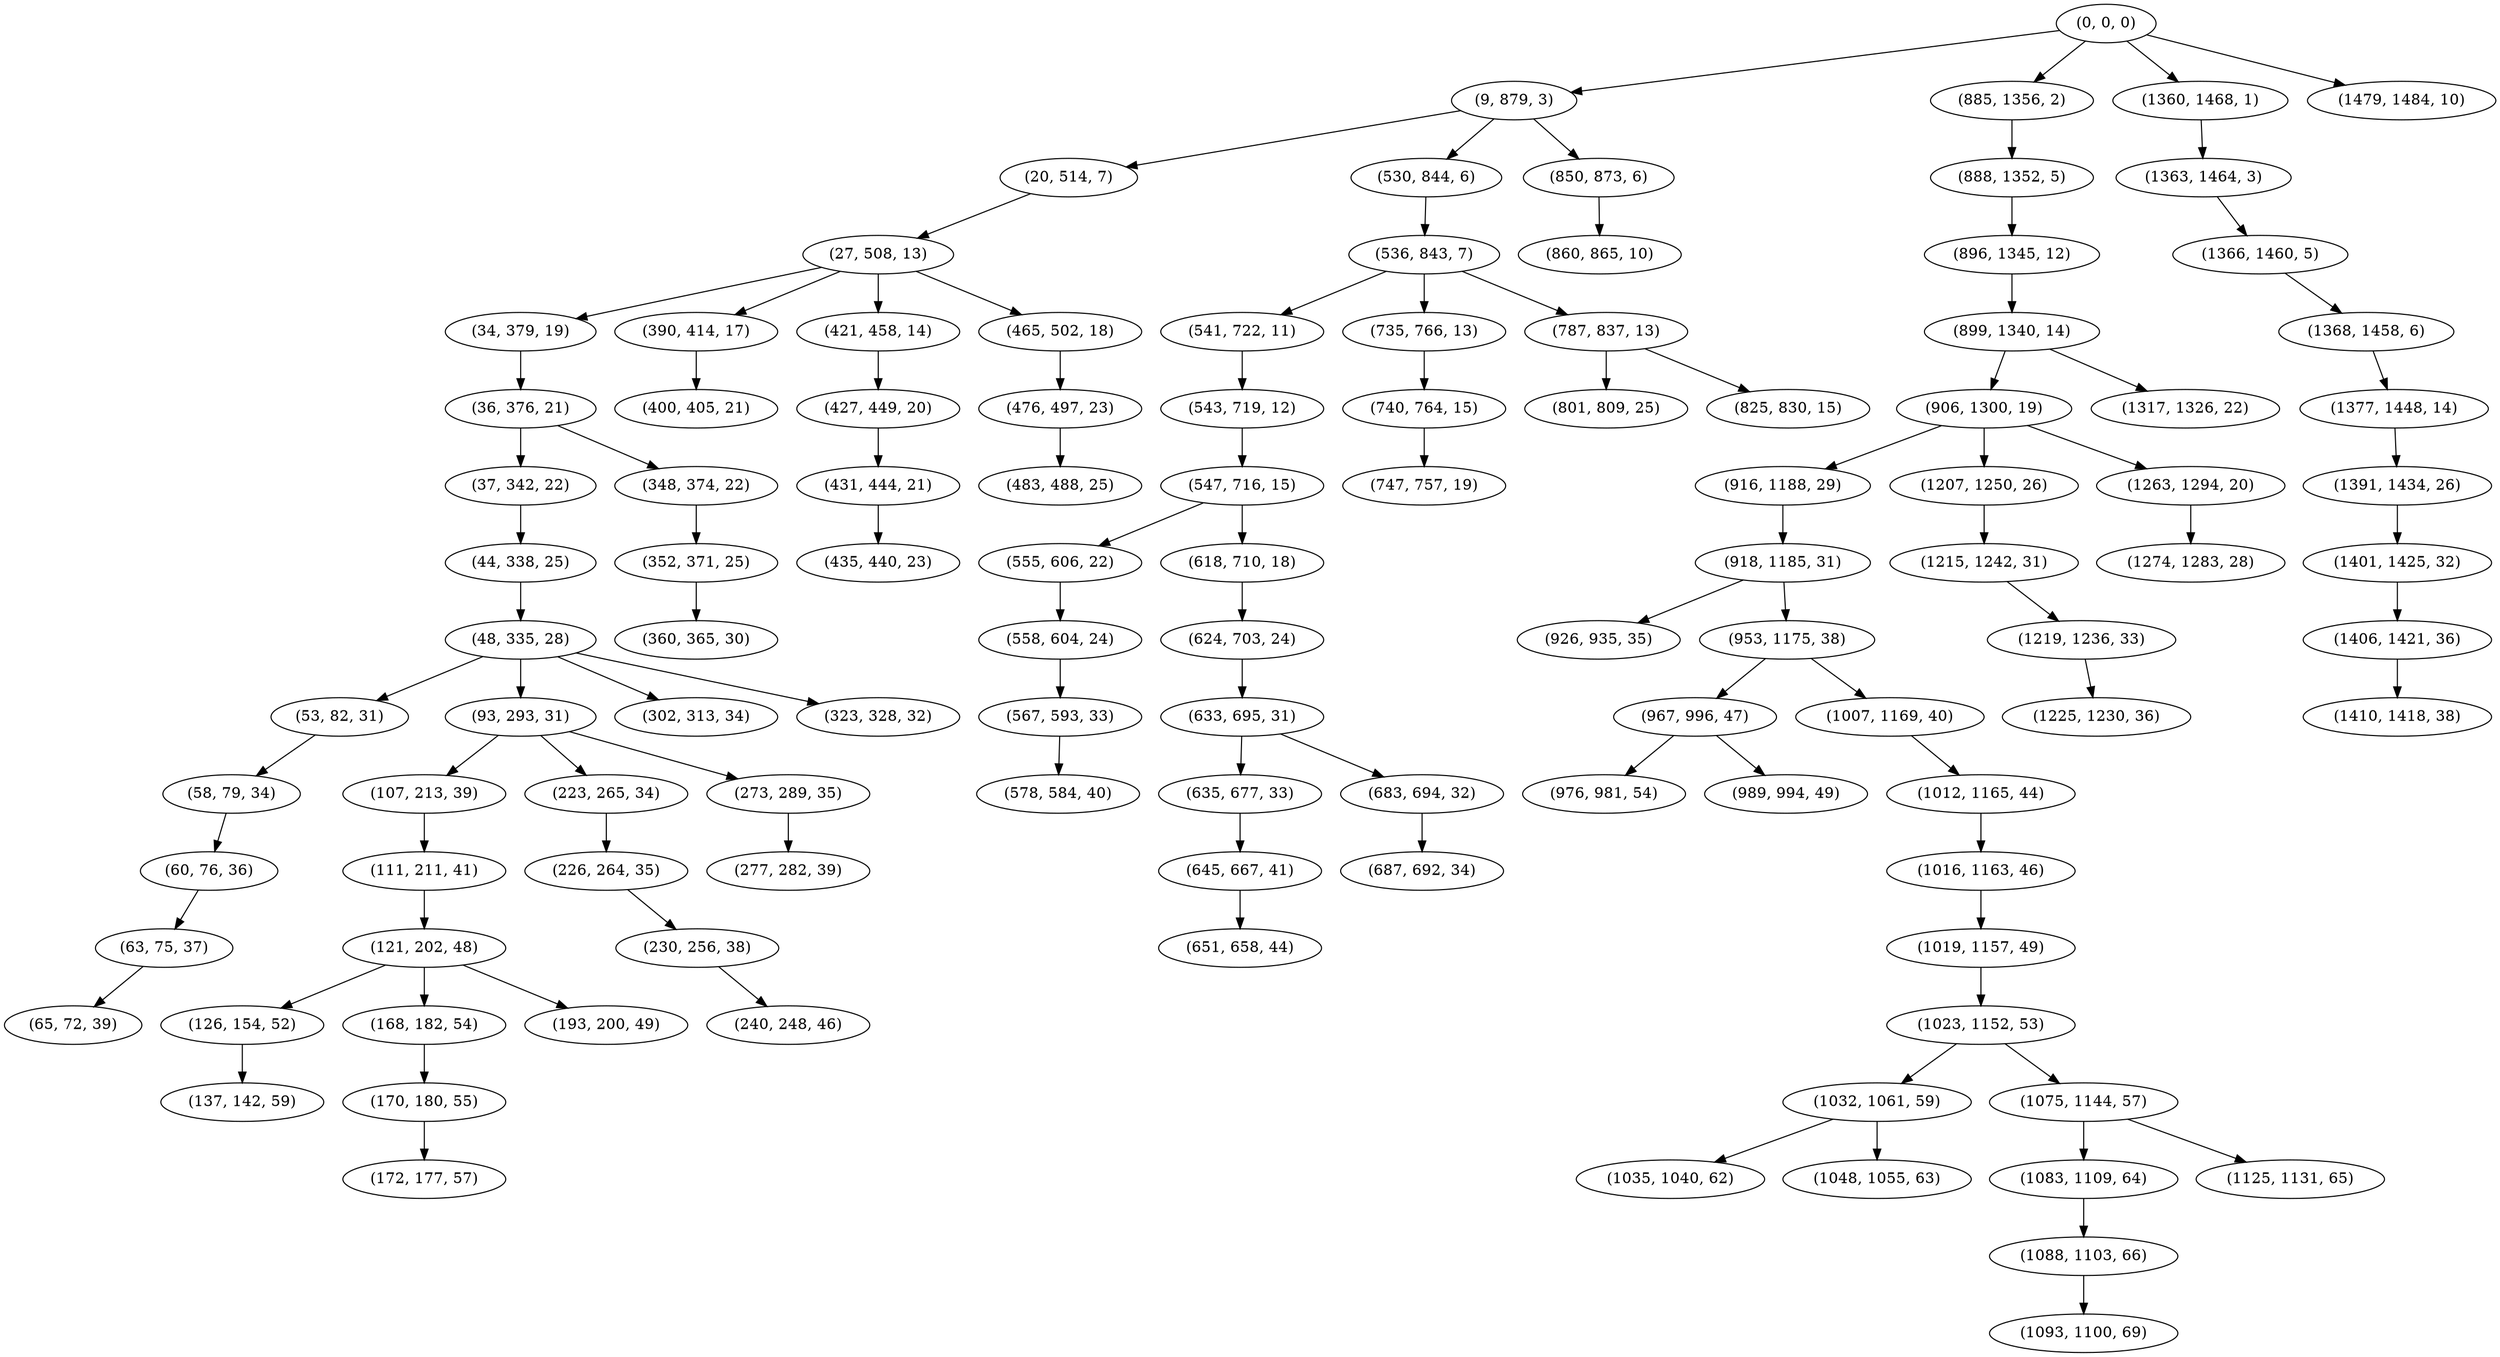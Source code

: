 digraph tree {
    "(0, 0, 0)";
    "(9, 879, 3)";
    "(20, 514, 7)";
    "(27, 508, 13)";
    "(34, 379, 19)";
    "(36, 376, 21)";
    "(37, 342, 22)";
    "(44, 338, 25)";
    "(48, 335, 28)";
    "(53, 82, 31)";
    "(58, 79, 34)";
    "(60, 76, 36)";
    "(63, 75, 37)";
    "(65, 72, 39)";
    "(93, 293, 31)";
    "(107, 213, 39)";
    "(111, 211, 41)";
    "(121, 202, 48)";
    "(126, 154, 52)";
    "(137, 142, 59)";
    "(168, 182, 54)";
    "(170, 180, 55)";
    "(172, 177, 57)";
    "(193, 200, 49)";
    "(223, 265, 34)";
    "(226, 264, 35)";
    "(230, 256, 38)";
    "(240, 248, 46)";
    "(273, 289, 35)";
    "(277, 282, 39)";
    "(302, 313, 34)";
    "(323, 328, 32)";
    "(348, 374, 22)";
    "(352, 371, 25)";
    "(360, 365, 30)";
    "(390, 414, 17)";
    "(400, 405, 21)";
    "(421, 458, 14)";
    "(427, 449, 20)";
    "(431, 444, 21)";
    "(435, 440, 23)";
    "(465, 502, 18)";
    "(476, 497, 23)";
    "(483, 488, 25)";
    "(530, 844, 6)";
    "(536, 843, 7)";
    "(541, 722, 11)";
    "(543, 719, 12)";
    "(547, 716, 15)";
    "(555, 606, 22)";
    "(558, 604, 24)";
    "(567, 593, 33)";
    "(578, 584, 40)";
    "(618, 710, 18)";
    "(624, 703, 24)";
    "(633, 695, 31)";
    "(635, 677, 33)";
    "(645, 667, 41)";
    "(651, 658, 44)";
    "(683, 694, 32)";
    "(687, 692, 34)";
    "(735, 766, 13)";
    "(740, 764, 15)";
    "(747, 757, 19)";
    "(787, 837, 13)";
    "(801, 809, 25)";
    "(825, 830, 15)";
    "(850, 873, 6)";
    "(860, 865, 10)";
    "(885, 1356, 2)";
    "(888, 1352, 5)";
    "(896, 1345, 12)";
    "(899, 1340, 14)";
    "(906, 1300, 19)";
    "(916, 1188, 29)";
    "(918, 1185, 31)";
    "(926, 935, 35)";
    "(953, 1175, 38)";
    "(967, 996, 47)";
    "(976, 981, 54)";
    "(989, 994, 49)";
    "(1007, 1169, 40)";
    "(1012, 1165, 44)";
    "(1016, 1163, 46)";
    "(1019, 1157, 49)";
    "(1023, 1152, 53)";
    "(1032, 1061, 59)";
    "(1035, 1040, 62)";
    "(1048, 1055, 63)";
    "(1075, 1144, 57)";
    "(1083, 1109, 64)";
    "(1088, 1103, 66)";
    "(1093, 1100, 69)";
    "(1125, 1131, 65)";
    "(1207, 1250, 26)";
    "(1215, 1242, 31)";
    "(1219, 1236, 33)";
    "(1225, 1230, 36)";
    "(1263, 1294, 20)";
    "(1274, 1283, 28)";
    "(1317, 1326, 22)";
    "(1360, 1468, 1)";
    "(1363, 1464, 3)";
    "(1366, 1460, 5)";
    "(1368, 1458, 6)";
    "(1377, 1448, 14)";
    "(1391, 1434, 26)";
    "(1401, 1425, 32)";
    "(1406, 1421, 36)";
    "(1410, 1418, 38)";
    "(1479, 1484, 10)";
    "(0, 0, 0)" -> "(9, 879, 3)";
    "(0, 0, 0)" -> "(885, 1356, 2)";
    "(0, 0, 0)" -> "(1360, 1468, 1)";
    "(0, 0, 0)" -> "(1479, 1484, 10)";
    "(9, 879, 3)" -> "(20, 514, 7)";
    "(9, 879, 3)" -> "(530, 844, 6)";
    "(9, 879, 3)" -> "(850, 873, 6)";
    "(20, 514, 7)" -> "(27, 508, 13)";
    "(27, 508, 13)" -> "(34, 379, 19)";
    "(27, 508, 13)" -> "(390, 414, 17)";
    "(27, 508, 13)" -> "(421, 458, 14)";
    "(27, 508, 13)" -> "(465, 502, 18)";
    "(34, 379, 19)" -> "(36, 376, 21)";
    "(36, 376, 21)" -> "(37, 342, 22)";
    "(36, 376, 21)" -> "(348, 374, 22)";
    "(37, 342, 22)" -> "(44, 338, 25)";
    "(44, 338, 25)" -> "(48, 335, 28)";
    "(48, 335, 28)" -> "(53, 82, 31)";
    "(48, 335, 28)" -> "(93, 293, 31)";
    "(48, 335, 28)" -> "(302, 313, 34)";
    "(48, 335, 28)" -> "(323, 328, 32)";
    "(53, 82, 31)" -> "(58, 79, 34)";
    "(58, 79, 34)" -> "(60, 76, 36)";
    "(60, 76, 36)" -> "(63, 75, 37)";
    "(63, 75, 37)" -> "(65, 72, 39)";
    "(93, 293, 31)" -> "(107, 213, 39)";
    "(93, 293, 31)" -> "(223, 265, 34)";
    "(93, 293, 31)" -> "(273, 289, 35)";
    "(107, 213, 39)" -> "(111, 211, 41)";
    "(111, 211, 41)" -> "(121, 202, 48)";
    "(121, 202, 48)" -> "(126, 154, 52)";
    "(121, 202, 48)" -> "(168, 182, 54)";
    "(121, 202, 48)" -> "(193, 200, 49)";
    "(126, 154, 52)" -> "(137, 142, 59)";
    "(168, 182, 54)" -> "(170, 180, 55)";
    "(170, 180, 55)" -> "(172, 177, 57)";
    "(223, 265, 34)" -> "(226, 264, 35)";
    "(226, 264, 35)" -> "(230, 256, 38)";
    "(230, 256, 38)" -> "(240, 248, 46)";
    "(273, 289, 35)" -> "(277, 282, 39)";
    "(348, 374, 22)" -> "(352, 371, 25)";
    "(352, 371, 25)" -> "(360, 365, 30)";
    "(390, 414, 17)" -> "(400, 405, 21)";
    "(421, 458, 14)" -> "(427, 449, 20)";
    "(427, 449, 20)" -> "(431, 444, 21)";
    "(431, 444, 21)" -> "(435, 440, 23)";
    "(465, 502, 18)" -> "(476, 497, 23)";
    "(476, 497, 23)" -> "(483, 488, 25)";
    "(530, 844, 6)" -> "(536, 843, 7)";
    "(536, 843, 7)" -> "(541, 722, 11)";
    "(536, 843, 7)" -> "(735, 766, 13)";
    "(536, 843, 7)" -> "(787, 837, 13)";
    "(541, 722, 11)" -> "(543, 719, 12)";
    "(543, 719, 12)" -> "(547, 716, 15)";
    "(547, 716, 15)" -> "(555, 606, 22)";
    "(547, 716, 15)" -> "(618, 710, 18)";
    "(555, 606, 22)" -> "(558, 604, 24)";
    "(558, 604, 24)" -> "(567, 593, 33)";
    "(567, 593, 33)" -> "(578, 584, 40)";
    "(618, 710, 18)" -> "(624, 703, 24)";
    "(624, 703, 24)" -> "(633, 695, 31)";
    "(633, 695, 31)" -> "(635, 677, 33)";
    "(633, 695, 31)" -> "(683, 694, 32)";
    "(635, 677, 33)" -> "(645, 667, 41)";
    "(645, 667, 41)" -> "(651, 658, 44)";
    "(683, 694, 32)" -> "(687, 692, 34)";
    "(735, 766, 13)" -> "(740, 764, 15)";
    "(740, 764, 15)" -> "(747, 757, 19)";
    "(787, 837, 13)" -> "(801, 809, 25)";
    "(787, 837, 13)" -> "(825, 830, 15)";
    "(850, 873, 6)" -> "(860, 865, 10)";
    "(885, 1356, 2)" -> "(888, 1352, 5)";
    "(888, 1352, 5)" -> "(896, 1345, 12)";
    "(896, 1345, 12)" -> "(899, 1340, 14)";
    "(899, 1340, 14)" -> "(906, 1300, 19)";
    "(899, 1340, 14)" -> "(1317, 1326, 22)";
    "(906, 1300, 19)" -> "(916, 1188, 29)";
    "(906, 1300, 19)" -> "(1207, 1250, 26)";
    "(906, 1300, 19)" -> "(1263, 1294, 20)";
    "(916, 1188, 29)" -> "(918, 1185, 31)";
    "(918, 1185, 31)" -> "(926, 935, 35)";
    "(918, 1185, 31)" -> "(953, 1175, 38)";
    "(953, 1175, 38)" -> "(967, 996, 47)";
    "(953, 1175, 38)" -> "(1007, 1169, 40)";
    "(967, 996, 47)" -> "(976, 981, 54)";
    "(967, 996, 47)" -> "(989, 994, 49)";
    "(1007, 1169, 40)" -> "(1012, 1165, 44)";
    "(1012, 1165, 44)" -> "(1016, 1163, 46)";
    "(1016, 1163, 46)" -> "(1019, 1157, 49)";
    "(1019, 1157, 49)" -> "(1023, 1152, 53)";
    "(1023, 1152, 53)" -> "(1032, 1061, 59)";
    "(1023, 1152, 53)" -> "(1075, 1144, 57)";
    "(1032, 1061, 59)" -> "(1035, 1040, 62)";
    "(1032, 1061, 59)" -> "(1048, 1055, 63)";
    "(1075, 1144, 57)" -> "(1083, 1109, 64)";
    "(1075, 1144, 57)" -> "(1125, 1131, 65)";
    "(1083, 1109, 64)" -> "(1088, 1103, 66)";
    "(1088, 1103, 66)" -> "(1093, 1100, 69)";
    "(1207, 1250, 26)" -> "(1215, 1242, 31)";
    "(1215, 1242, 31)" -> "(1219, 1236, 33)";
    "(1219, 1236, 33)" -> "(1225, 1230, 36)";
    "(1263, 1294, 20)" -> "(1274, 1283, 28)";
    "(1360, 1468, 1)" -> "(1363, 1464, 3)";
    "(1363, 1464, 3)" -> "(1366, 1460, 5)";
    "(1366, 1460, 5)" -> "(1368, 1458, 6)";
    "(1368, 1458, 6)" -> "(1377, 1448, 14)";
    "(1377, 1448, 14)" -> "(1391, 1434, 26)";
    "(1391, 1434, 26)" -> "(1401, 1425, 32)";
    "(1401, 1425, 32)" -> "(1406, 1421, 36)";
    "(1406, 1421, 36)" -> "(1410, 1418, 38)";
}
